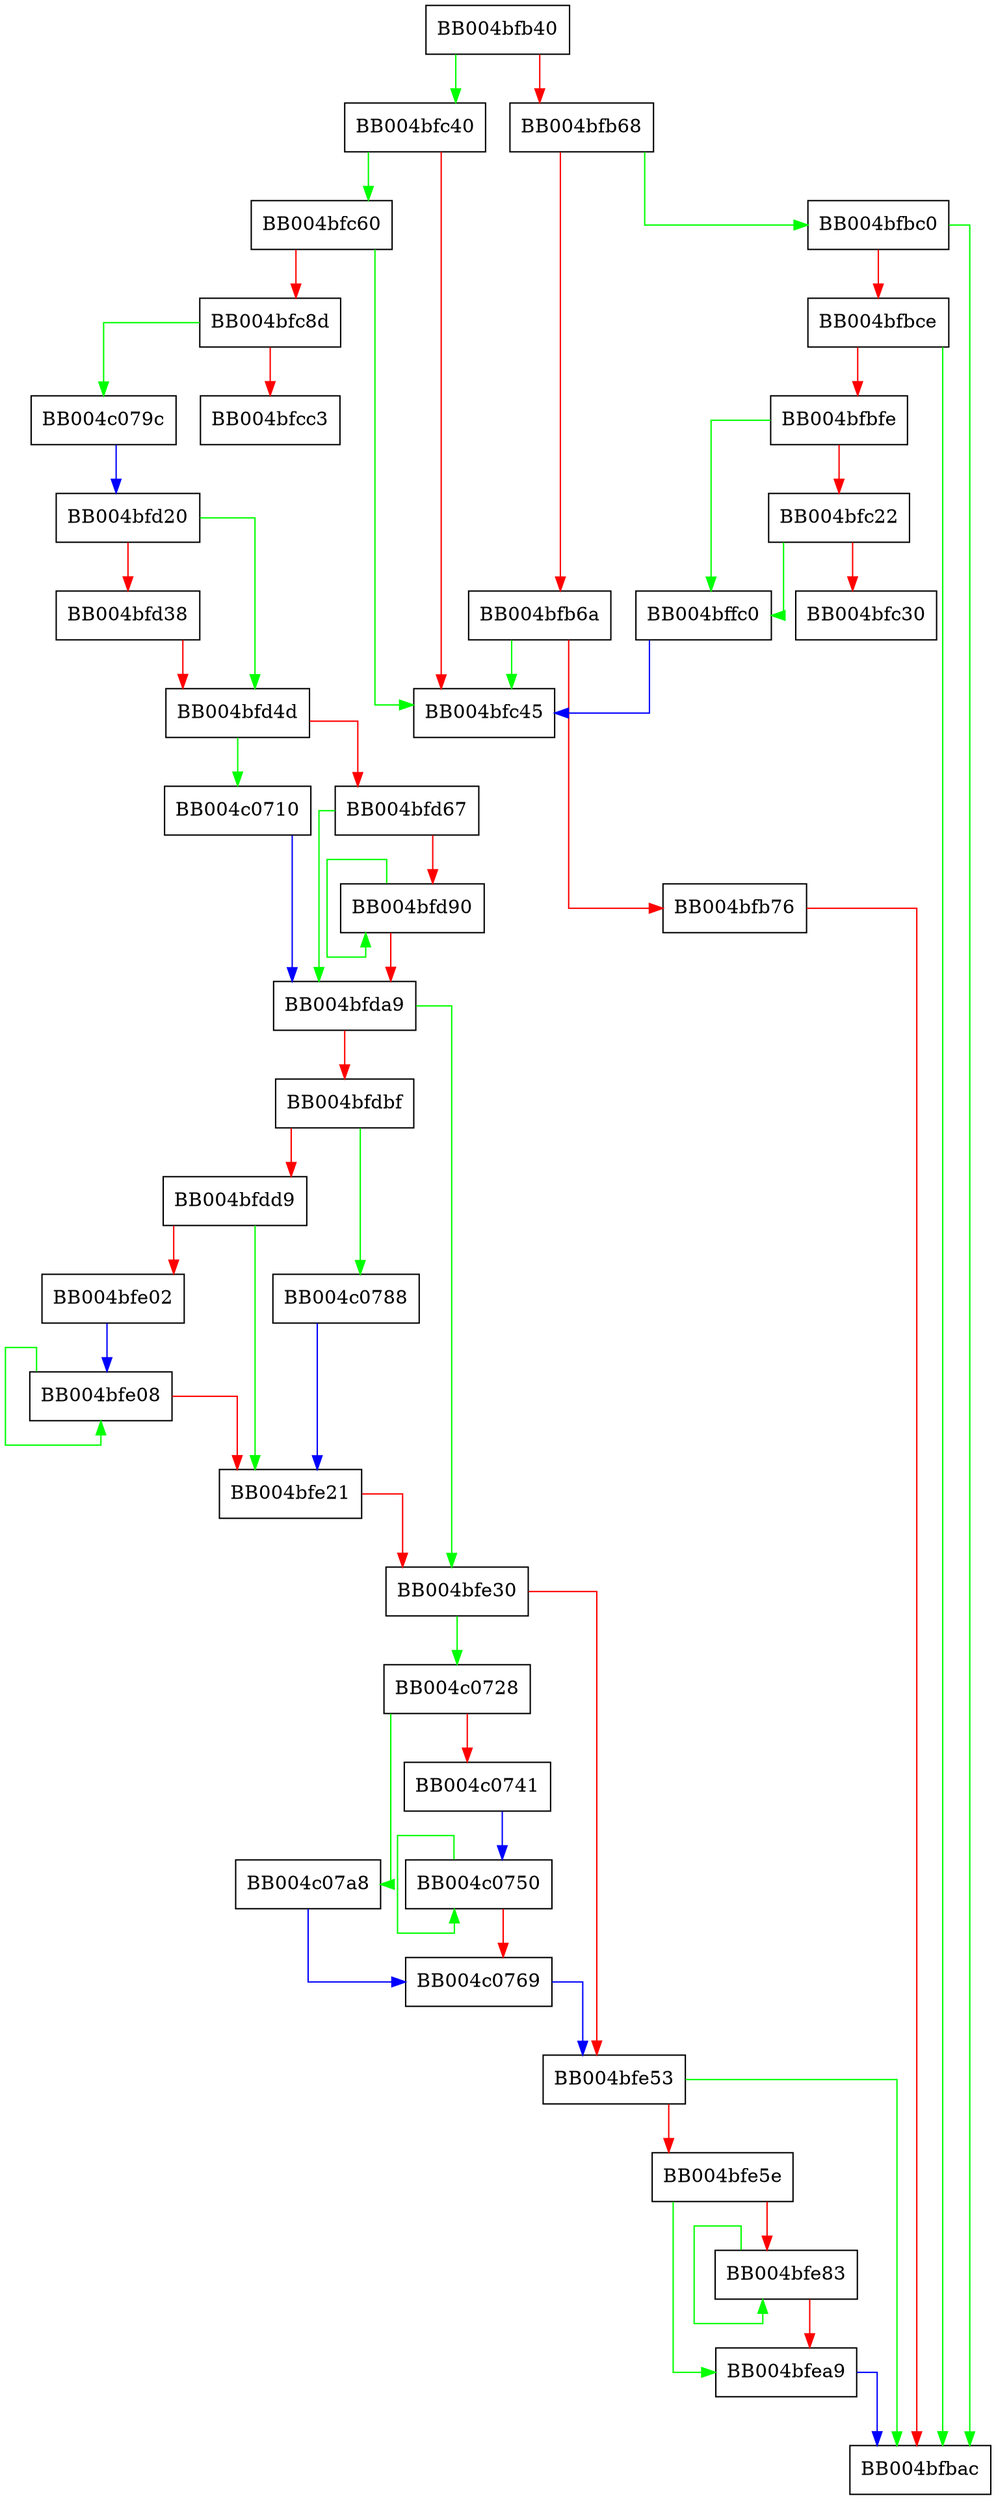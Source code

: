 digraph ossl_quic_trace {
  node [shape="box"];
  graph [splines=ortho];
  BB004bfb40 -> BB004bfc40 [color="green"];
  BB004bfb40 -> BB004bfb68 [color="red"];
  BB004bfb68 -> BB004bfbc0 [color="green"];
  BB004bfb68 -> BB004bfb6a [color="red"];
  BB004bfb6a -> BB004bfc45 [color="green"];
  BB004bfb6a -> BB004bfb76 [color="red"];
  BB004bfb76 -> BB004bfbac [color="red"];
  BB004bfbc0 -> BB004bfbac [color="green"];
  BB004bfbc0 -> BB004bfbce [color="red"];
  BB004bfbce -> BB004bfbac [color="green"];
  BB004bfbce -> BB004bfbfe [color="red"];
  BB004bfbfe -> BB004bffc0 [color="green"];
  BB004bfbfe -> BB004bfc22 [color="red"];
  BB004bfc22 -> BB004bffc0 [color="green"];
  BB004bfc22 -> BB004bfc30 [color="red"];
  BB004bfc40 -> BB004bfc60 [color="green"];
  BB004bfc40 -> BB004bfc45 [color="red"];
  BB004bfc60 -> BB004bfc45 [color="green"];
  BB004bfc60 -> BB004bfc8d [color="red"];
  BB004bfc8d -> BB004c079c [color="green"];
  BB004bfc8d -> BB004bfcc3 [color="red"];
  BB004bfd20 -> BB004bfd4d [color="green"];
  BB004bfd20 -> BB004bfd38 [color="red"];
  BB004bfd38 -> BB004bfd4d [color="red"];
  BB004bfd4d -> BB004c0710 [color="green"];
  BB004bfd4d -> BB004bfd67 [color="red"];
  BB004bfd67 -> BB004bfda9 [color="green"];
  BB004bfd67 -> BB004bfd90 [color="red"];
  BB004bfd90 -> BB004bfd90 [color="green"];
  BB004bfd90 -> BB004bfda9 [color="red"];
  BB004bfda9 -> BB004bfe30 [color="green"];
  BB004bfda9 -> BB004bfdbf [color="red"];
  BB004bfdbf -> BB004c0788 [color="green"];
  BB004bfdbf -> BB004bfdd9 [color="red"];
  BB004bfdd9 -> BB004bfe21 [color="green"];
  BB004bfdd9 -> BB004bfe02 [color="red"];
  BB004bfe02 -> BB004bfe08 [color="blue"];
  BB004bfe08 -> BB004bfe08 [color="green"];
  BB004bfe08 -> BB004bfe21 [color="red"];
  BB004bfe21 -> BB004bfe30 [color="red"];
  BB004bfe30 -> BB004c0728 [color="green"];
  BB004bfe30 -> BB004bfe53 [color="red"];
  BB004bfe53 -> BB004bfbac [color="green"];
  BB004bfe53 -> BB004bfe5e [color="red"];
  BB004bfe5e -> BB004bfea9 [color="green"];
  BB004bfe5e -> BB004bfe83 [color="red"];
  BB004bfe83 -> BB004bfe83 [color="green"];
  BB004bfe83 -> BB004bfea9 [color="red"];
  BB004bfea9 -> BB004bfbac [color="blue"];
  BB004bffc0 -> BB004bfc45 [color="blue"];
  BB004c0710 -> BB004bfda9 [color="blue"];
  BB004c0728 -> BB004c07a8 [color="green"];
  BB004c0728 -> BB004c0741 [color="red"];
  BB004c0741 -> BB004c0750 [color="blue"];
  BB004c0750 -> BB004c0750 [color="green"];
  BB004c0750 -> BB004c0769 [color="red"];
  BB004c0769 -> BB004bfe53 [color="blue"];
  BB004c0788 -> BB004bfe21 [color="blue"];
  BB004c079c -> BB004bfd20 [color="blue"];
  BB004c07a8 -> BB004c0769 [color="blue"];
}